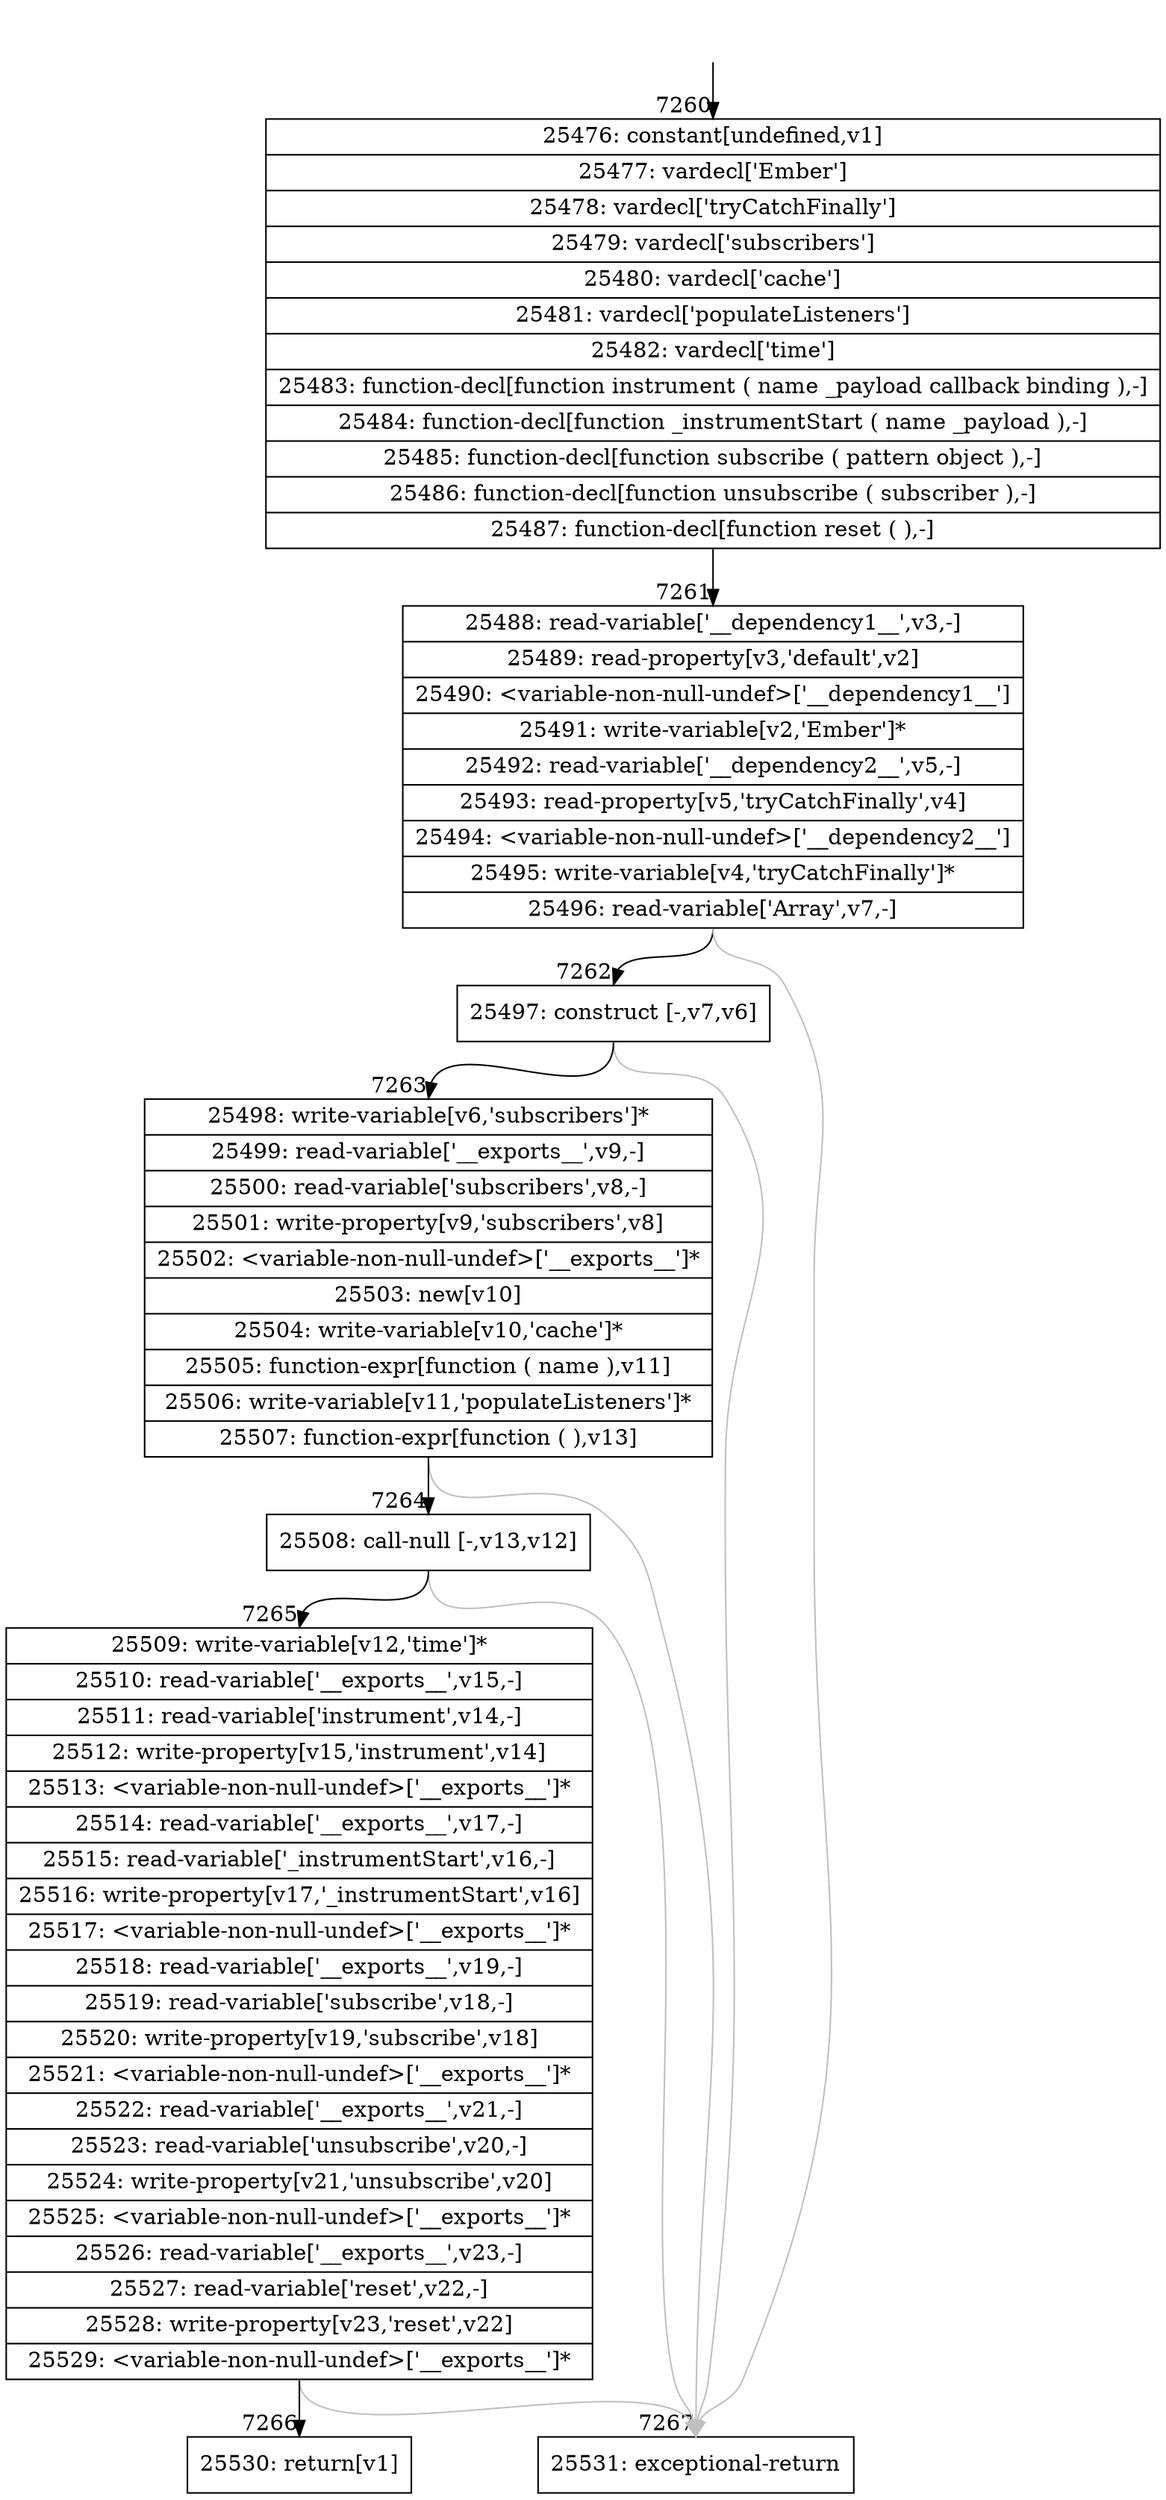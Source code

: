 digraph {
rankdir="TD"
BB_entry589[shape=none,label=""];
BB_entry589 -> BB7260 [tailport=s, headport=n, headlabel="    7260"]
BB7260 [shape=record label="{25476: constant[undefined,v1]|25477: vardecl['Ember']|25478: vardecl['tryCatchFinally']|25479: vardecl['subscribers']|25480: vardecl['cache']|25481: vardecl['populateListeners']|25482: vardecl['time']|25483: function-decl[function instrument ( name _payload callback binding ),-]|25484: function-decl[function _instrumentStart ( name _payload ),-]|25485: function-decl[function subscribe ( pattern object ),-]|25486: function-decl[function unsubscribe ( subscriber ),-]|25487: function-decl[function reset ( ),-]}" ] 
BB7260 -> BB7261 [tailport=s, headport=n, headlabel="      7261"]
BB7261 [shape=record label="{25488: read-variable['__dependency1__',v3,-]|25489: read-property[v3,'default',v2]|25490: \<variable-non-null-undef\>['__dependency1__']|25491: write-variable[v2,'Ember']*|25492: read-variable['__dependency2__',v5,-]|25493: read-property[v5,'tryCatchFinally',v4]|25494: \<variable-non-null-undef\>['__dependency2__']|25495: write-variable[v4,'tryCatchFinally']*|25496: read-variable['Array',v7,-]}" ] 
BB7261 -> BB7262 [tailport=s, headport=n, headlabel="      7262"]
BB7261 -> BB7267 [tailport=s, headport=n, color=gray, headlabel="      7267"]
BB7262 [shape=record label="{25497: construct [-,v7,v6]}" ] 
BB7262 -> BB7263 [tailport=s, headport=n, headlabel="      7263"]
BB7262 -> BB7267 [tailport=s, headport=n, color=gray]
BB7263 [shape=record label="{25498: write-variable[v6,'subscribers']*|25499: read-variable['__exports__',v9,-]|25500: read-variable['subscribers',v8,-]|25501: write-property[v9,'subscribers',v8]|25502: \<variable-non-null-undef\>['__exports__']*|25503: new[v10]|25504: write-variable[v10,'cache']*|25505: function-expr[function ( name ),v11]|25506: write-variable[v11,'populateListeners']*|25507: function-expr[function ( ),v13]}" ] 
BB7263 -> BB7264 [tailport=s, headport=n, headlabel="      7264"]
BB7263 -> BB7267 [tailport=s, headport=n, color=gray]
BB7264 [shape=record label="{25508: call-null [-,v13,v12]}" ] 
BB7264 -> BB7265 [tailport=s, headport=n, headlabel="      7265"]
BB7264 -> BB7267 [tailport=s, headport=n, color=gray]
BB7265 [shape=record label="{25509: write-variable[v12,'time']*|25510: read-variable['__exports__',v15,-]|25511: read-variable['instrument',v14,-]|25512: write-property[v15,'instrument',v14]|25513: \<variable-non-null-undef\>['__exports__']*|25514: read-variable['__exports__',v17,-]|25515: read-variable['_instrumentStart',v16,-]|25516: write-property[v17,'_instrumentStart',v16]|25517: \<variable-non-null-undef\>['__exports__']*|25518: read-variable['__exports__',v19,-]|25519: read-variable['subscribe',v18,-]|25520: write-property[v19,'subscribe',v18]|25521: \<variable-non-null-undef\>['__exports__']*|25522: read-variable['__exports__',v21,-]|25523: read-variable['unsubscribe',v20,-]|25524: write-property[v21,'unsubscribe',v20]|25525: \<variable-non-null-undef\>['__exports__']*|25526: read-variable['__exports__',v23,-]|25527: read-variable['reset',v22,-]|25528: write-property[v23,'reset',v22]|25529: \<variable-non-null-undef\>['__exports__']*}" ] 
BB7265 -> BB7266 [tailport=s, headport=n, headlabel="      7266"]
BB7265 -> BB7267 [tailport=s, headport=n, color=gray]
BB7266 [shape=record label="{25530: return[v1]}" ] 
BB7267 [shape=record label="{25531: exceptional-return}" ] 
//#$~ 13404
}
